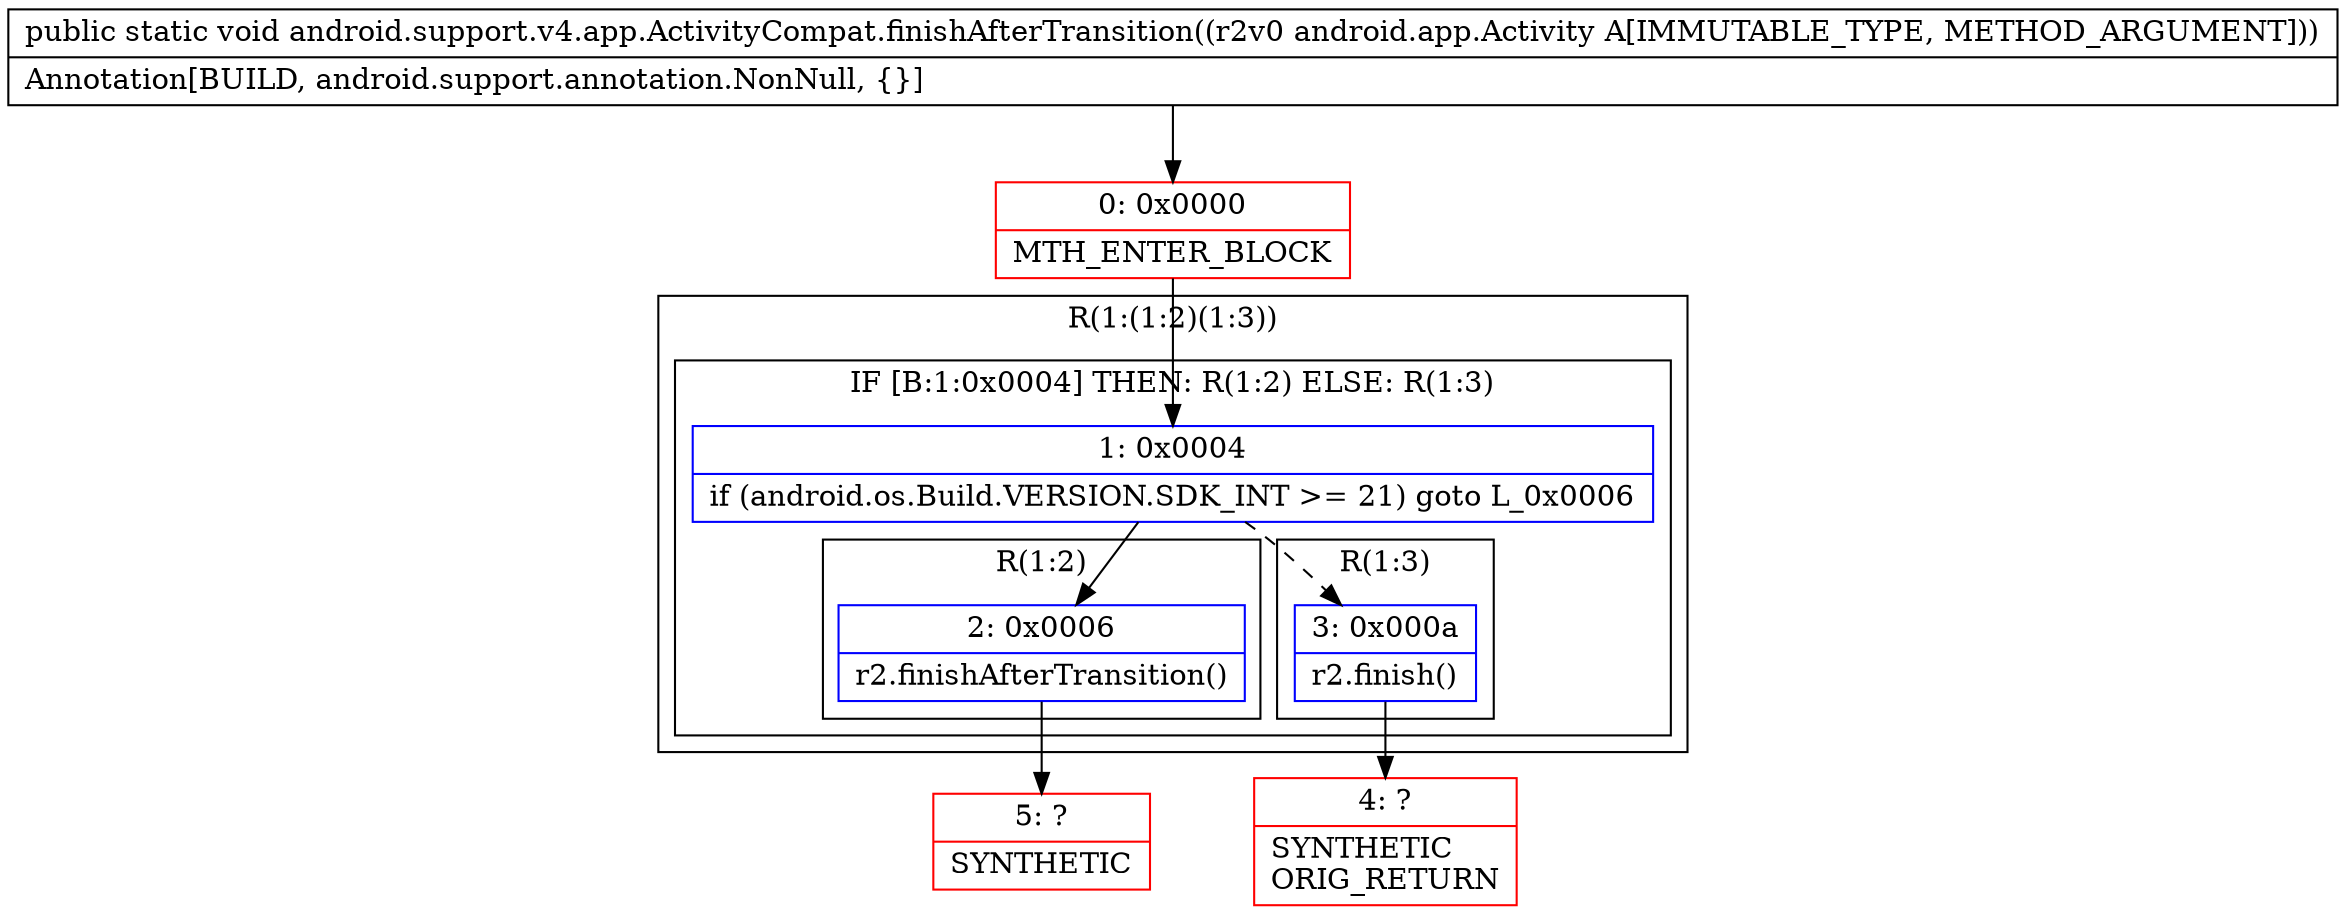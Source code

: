 digraph "CFG forandroid.support.v4.app.ActivityCompat.finishAfterTransition(Landroid\/app\/Activity;)V" {
subgraph cluster_Region_1925062320 {
label = "R(1:(1:2)(1:3))";
node [shape=record,color=blue];
subgraph cluster_IfRegion_324860089 {
label = "IF [B:1:0x0004] THEN: R(1:2) ELSE: R(1:3)";
node [shape=record,color=blue];
Node_1 [shape=record,label="{1\:\ 0x0004|if (android.os.Build.VERSION.SDK_INT \>= 21) goto L_0x0006\l}"];
subgraph cluster_Region_490977780 {
label = "R(1:2)";
node [shape=record,color=blue];
Node_2 [shape=record,label="{2\:\ 0x0006|r2.finishAfterTransition()\l}"];
}
subgraph cluster_Region_227847634 {
label = "R(1:3)";
node [shape=record,color=blue];
Node_3 [shape=record,label="{3\:\ 0x000a|r2.finish()\l}"];
}
}
}
Node_0 [shape=record,color=red,label="{0\:\ 0x0000|MTH_ENTER_BLOCK\l}"];
Node_4 [shape=record,color=red,label="{4\:\ ?|SYNTHETIC\lORIG_RETURN\l}"];
Node_5 [shape=record,color=red,label="{5\:\ ?|SYNTHETIC\l}"];
MethodNode[shape=record,label="{public static void android.support.v4.app.ActivityCompat.finishAfterTransition((r2v0 android.app.Activity A[IMMUTABLE_TYPE, METHOD_ARGUMENT]))  | Annotation[BUILD, android.support.annotation.NonNull, \{\}]\l}"];
MethodNode -> Node_0;
Node_1 -> Node_2;
Node_1 -> Node_3[style=dashed];
Node_2 -> Node_5;
Node_3 -> Node_4;
Node_0 -> Node_1;
}

